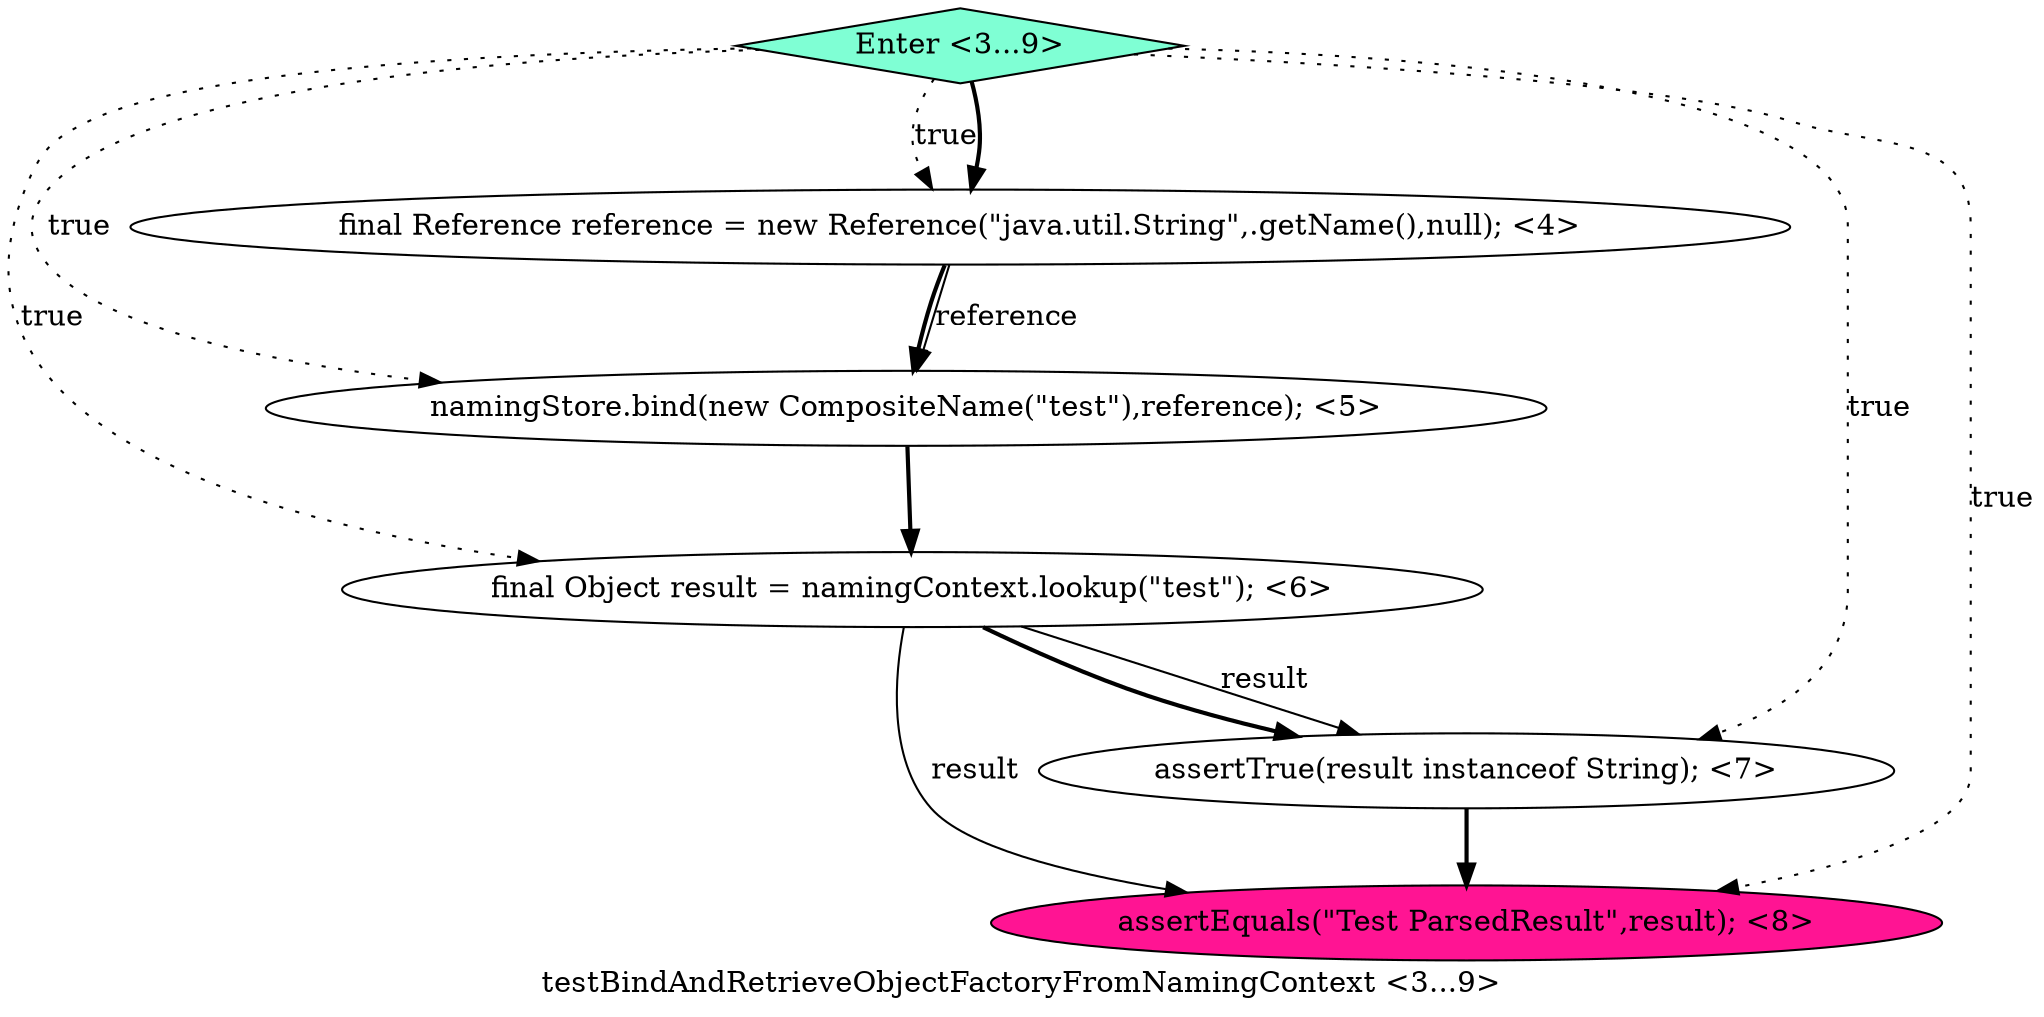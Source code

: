 digraph PDG {
label = "testBindAndRetrieveObjectFactoryFromNamingContext <3...9>";
0.0 [style = filled, label = "final Reference reference = new Reference(\"java.util.String\",.getName(),null); <4>", fillcolor = white, shape = ellipse];
0.5 [style = filled, label = "Enter <3...9>", fillcolor = aquamarine, shape = diamond];
0.3 [style = filled, label = "assertTrue(result instanceof String); <7>", fillcolor = white, shape = ellipse];
0.2 [style = filled, label = "final Object result = namingContext.lookup(\"test\"); <6>", fillcolor = white, shape = ellipse];
0.4 [style = filled, label = "assertEquals(\"Test ParsedResult\",result); <8>", fillcolor = deeppink, shape = ellipse];
0.1 [style = filled, label = "namingStore.bind(new CompositeName(\"test\"),reference); <5>", fillcolor = white, shape = ellipse];
0.0 -> 0.1 [style = solid, label="reference"];
0.0 -> 0.1 [style = bold, label=""];
0.1 -> 0.2 [style = bold, label=""];
0.2 -> 0.3 [style = solid, label="result"];
0.2 -> 0.3 [style = bold, label=""];
0.2 -> 0.4 [style = solid, label="result"];
0.3 -> 0.4 [style = bold, label=""];
0.5 -> 0.0 [style = dotted, label="true"];
0.5 -> 0.0 [style = bold, label=""];
0.5 -> 0.1 [style = dotted, label="true"];
0.5 -> 0.2 [style = dotted, label="true"];
0.5 -> 0.3 [style = dotted, label="true"];
0.5 -> 0.4 [style = dotted, label="true"];
}
